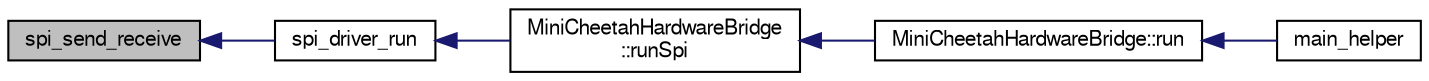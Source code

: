 digraph "spi_send_receive"
{
  edge [fontname="FreeSans",fontsize="10",labelfontname="FreeSans",labelfontsize="10"];
  node [fontname="FreeSans",fontsize="10",shape=record];
  rankdir="LR";
  Node1 [label="spi_send_receive",height=0.2,width=0.4,color="black", fillcolor="grey75", style="filled", fontcolor="black"];
  Node1 -> Node2 [dir="back",color="midnightblue",fontsize="10",style="solid",fontname="FreeSans"];
  Node2 [label="spi_driver_run",height=0.2,width=0.4,color="black", fillcolor="white", style="filled",URL="$d1/d62/rt__spi_8cpp.html#a684e8d785e723147c81388a694a72454"];
  Node2 -> Node3 [dir="back",color="midnightblue",fontsize="10",style="solid",fontname="FreeSans"];
  Node3 [label="MiniCheetahHardwareBridge\l::runSpi",height=0.2,width=0.4,color="black", fillcolor="white", style="filled",URL="$d0/dc5/class_mini_cheetah_hardware_bridge.html#ac33018c7266f82d92828cfda21b9b6b2"];
  Node3 -> Node4 [dir="back",color="midnightblue",fontsize="10",style="solid",fontname="FreeSans"];
  Node4 [label="MiniCheetahHardwareBridge::run",height=0.2,width=0.4,color="black", fillcolor="white", style="filled",URL="$d0/dc5/class_mini_cheetah_hardware_bridge.html#a685c0e118f44327e7734119bd232d484"];
  Node4 -> Node5 [dir="back",color="midnightblue",fontsize="10",style="solid",fontname="FreeSans"];
  Node5 [label="main_helper",height=0.2,width=0.4,color="black", fillcolor="white", style="filled",URL="$d3/dfa/main__helper_8cpp.html#acd1b6ffaae55ecc3c765c38ce5bf3a95"];
}
